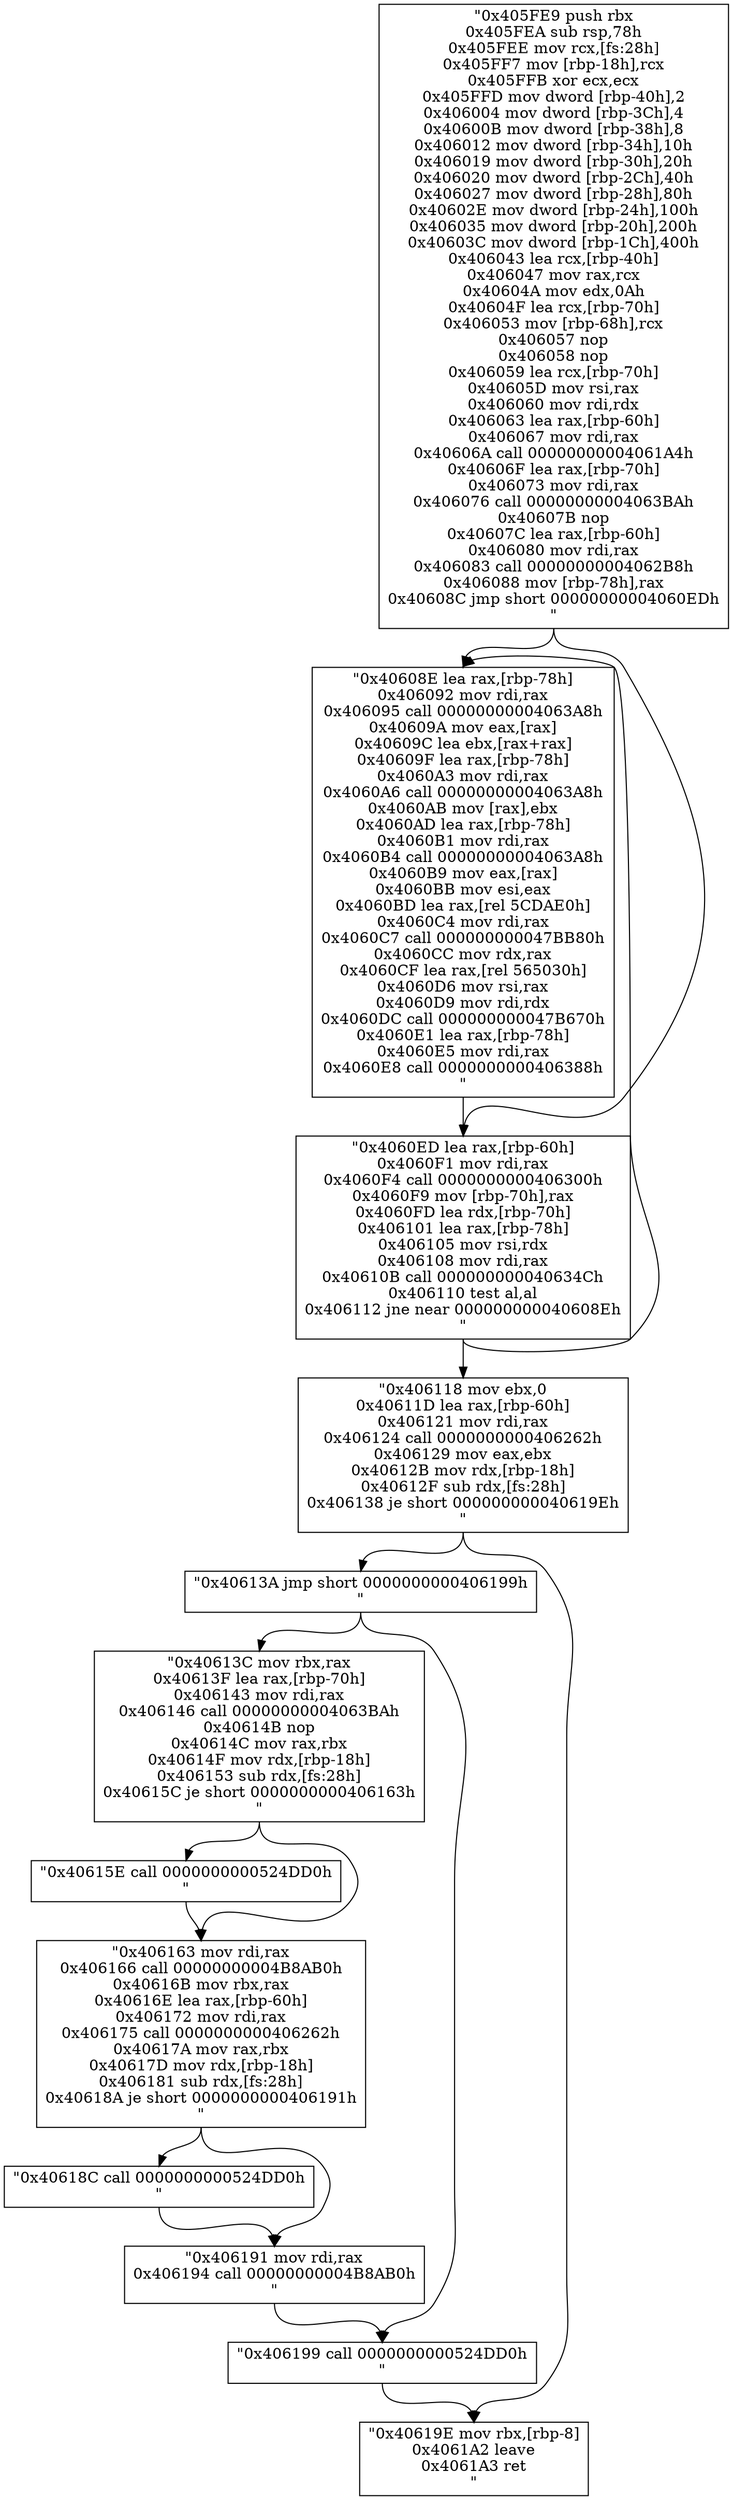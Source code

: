 digraph {
    node[
        shape=box,
    ]
    edge[
        tailport=s,
        headport=n,
    ]
    0 [ label = "\"0x405FE9 push rbx\n0x405FEA sub rsp,78h\n0x405FEE mov rcx,[fs:28h]\n0x405FF7 mov [rbp-18h],rcx\n0x405FFB xor ecx,ecx\n0x405FFD mov dword [rbp-40h],2\n0x406004 mov dword [rbp-3Ch],4\n0x40600B mov dword [rbp-38h],8\n0x406012 mov dword [rbp-34h],10h\n0x406019 mov dword [rbp-30h],20h\n0x406020 mov dword [rbp-2Ch],40h\n0x406027 mov dword [rbp-28h],80h\n0x40602E mov dword [rbp-24h],100h\n0x406035 mov dword [rbp-20h],200h\n0x40603C mov dword [rbp-1Ch],400h\n0x406043 lea rcx,[rbp-40h]\n0x406047 mov rax,rcx\n0x40604A mov edx,0Ah\n0x40604F lea rcx,[rbp-70h]\n0x406053 mov [rbp-68h],rcx\n0x406057 nop\n0x406058 nop\n0x406059 lea rcx,[rbp-70h]\n0x40605D mov rsi,rax\n0x406060 mov rdi,rdx\n0x406063 lea rax,[rbp-60h]\n0x406067 mov rdi,rax\n0x40606A call 00000000004061A4h\n0x40606F lea rax,[rbp-70h]\n0x406073 mov rdi,rax\n0x406076 call 00000000004063BAh\n0x40607B nop\n0x40607C lea rax,[rbp-60h]\n0x406080 mov rdi,rax\n0x406083 call 00000000004062B8h\n0x406088 mov [rbp-78h],rax\n0x40608C jmp short 00000000004060EDh\n\"" ]
    1 [ label = "\"0x40608E lea rax,[rbp-78h]\n0x406092 mov rdi,rax\n0x406095 call 00000000004063A8h\n0x40609A mov eax,[rax]\n0x40609C lea ebx,[rax+rax]\n0x40609F lea rax,[rbp-78h]\n0x4060A3 mov rdi,rax\n0x4060A6 call 00000000004063A8h\n0x4060AB mov [rax],ebx\n0x4060AD lea rax,[rbp-78h]\n0x4060B1 mov rdi,rax\n0x4060B4 call 00000000004063A8h\n0x4060B9 mov eax,[rax]\n0x4060BB mov esi,eax\n0x4060BD lea rax,[rel 5CDAE0h]\n0x4060C4 mov rdi,rax\n0x4060C7 call 000000000047BB80h\n0x4060CC mov rdx,rax\n0x4060CF lea rax,[rel 565030h]\n0x4060D6 mov rsi,rax\n0x4060D9 mov rdi,rdx\n0x4060DC call 000000000047B670h\n0x4060E1 lea rax,[rbp-78h]\n0x4060E5 mov rdi,rax\n0x4060E8 call 0000000000406388h\n\"" ]
    2 [ label = "\"0x4060ED lea rax,[rbp-60h]\n0x4060F1 mov rdi,rax\n0x4060F4 call 0000000000406300h\n0x4060F9 mov [rbp-70h],rax\n0x4060FD lea rdx,[rbp-70h]\n0x406101 lea rax,[rbp-78h]\n0x406105 mov rsi,rdx\n0x406108 mov rdi,rax\n0x40610B call 000000000040634Ch\n0x406110 test al,al\n0x406112 jne near 000000000040608Eh\n\"" ]
    3 [ label = "\"0x406118 mov ebx,0\n0x40611D lea rax,[rbp-60h]\n0x406121 mov rdi,rax\n0x406124 call 0000000000406262h\n0x406129 mov eax,ebx\n0x40612B mov rdx,[rbp-18h]\n0x40612F sub rdx,[fs:28h]\n0x406138 je short 000000000040619Eh\n\"" ]
    4 [ label = "\"0x40613A jmp short 0000000000406199h\n\"" ]
    5 [ label = "\"0x40613C mov rbx,rax\n0x40613F lea rax,[rbp-70h]\n0x406143 mov rdi,rax\n0x406146 call 00000000004063BAh\n0x40614B nop\n0x40614C mov rax,rbx\n0x40614F mov rdx,[rbp-18h]\n0x406153 sub rdx,[fs:28h]\n0x40615C je short 0000000000406163h\n\"" ]
    6 [ label = "\"0x40615E call 0000000000524DD0h\n\"" ]
    7 [ label = "\"0x406163 mov rdi,rax\n0x406166 call 00000000004B8AB0h\n0x40616B mov rbx,rax\n0x40616E lea rax,[rbp-60h]\n0x406172 mov rdi,rax\n0x406175 call 0000000000406262h\n0x40617A mov rax,rbx\n0x40617D mov rdx,[rbp-18h]\n0x406181 sub rdx,[fs:28h]\n0x40618A je short 0000000000406191h\n\"" ]
    8 [ label = "\"0x40618C call 0000000000524DD0h\n\"" ]
    9 [ label = "\"0x406191 mov rdi,rax\n0x406194 call 00000000004B8AB0h\n\"" ]
    10 [ label = "\"0x406199 call 0000000000524DD0h\n\"" ]
    11 [ label = "\"0x40619E mov rbx,[rbp-8]\n0x4061A2 leave\n0x4061A3 ret\n\"" ]
    0 -> 1 [ ]
    1 -> 2 [ ]
    2 -> 3 [ ]
    3 -> 4 [ ]
    4 -> 5 [ ]
    5 -> 6 [ ]
    6 -> 7 [ ]
    7 -> 8 [ ]
    8 -> 9 [ ]
    9 -> 10 [ ]
    10 -> 11 [ ]
    0 -> 2 [ ]
    2 -> 1 [ ]
    3 -> 11 [ ]
    4 -> 10 [ ]
    5 -> 7 [ ]
    7 -> 9 [ ]
}
